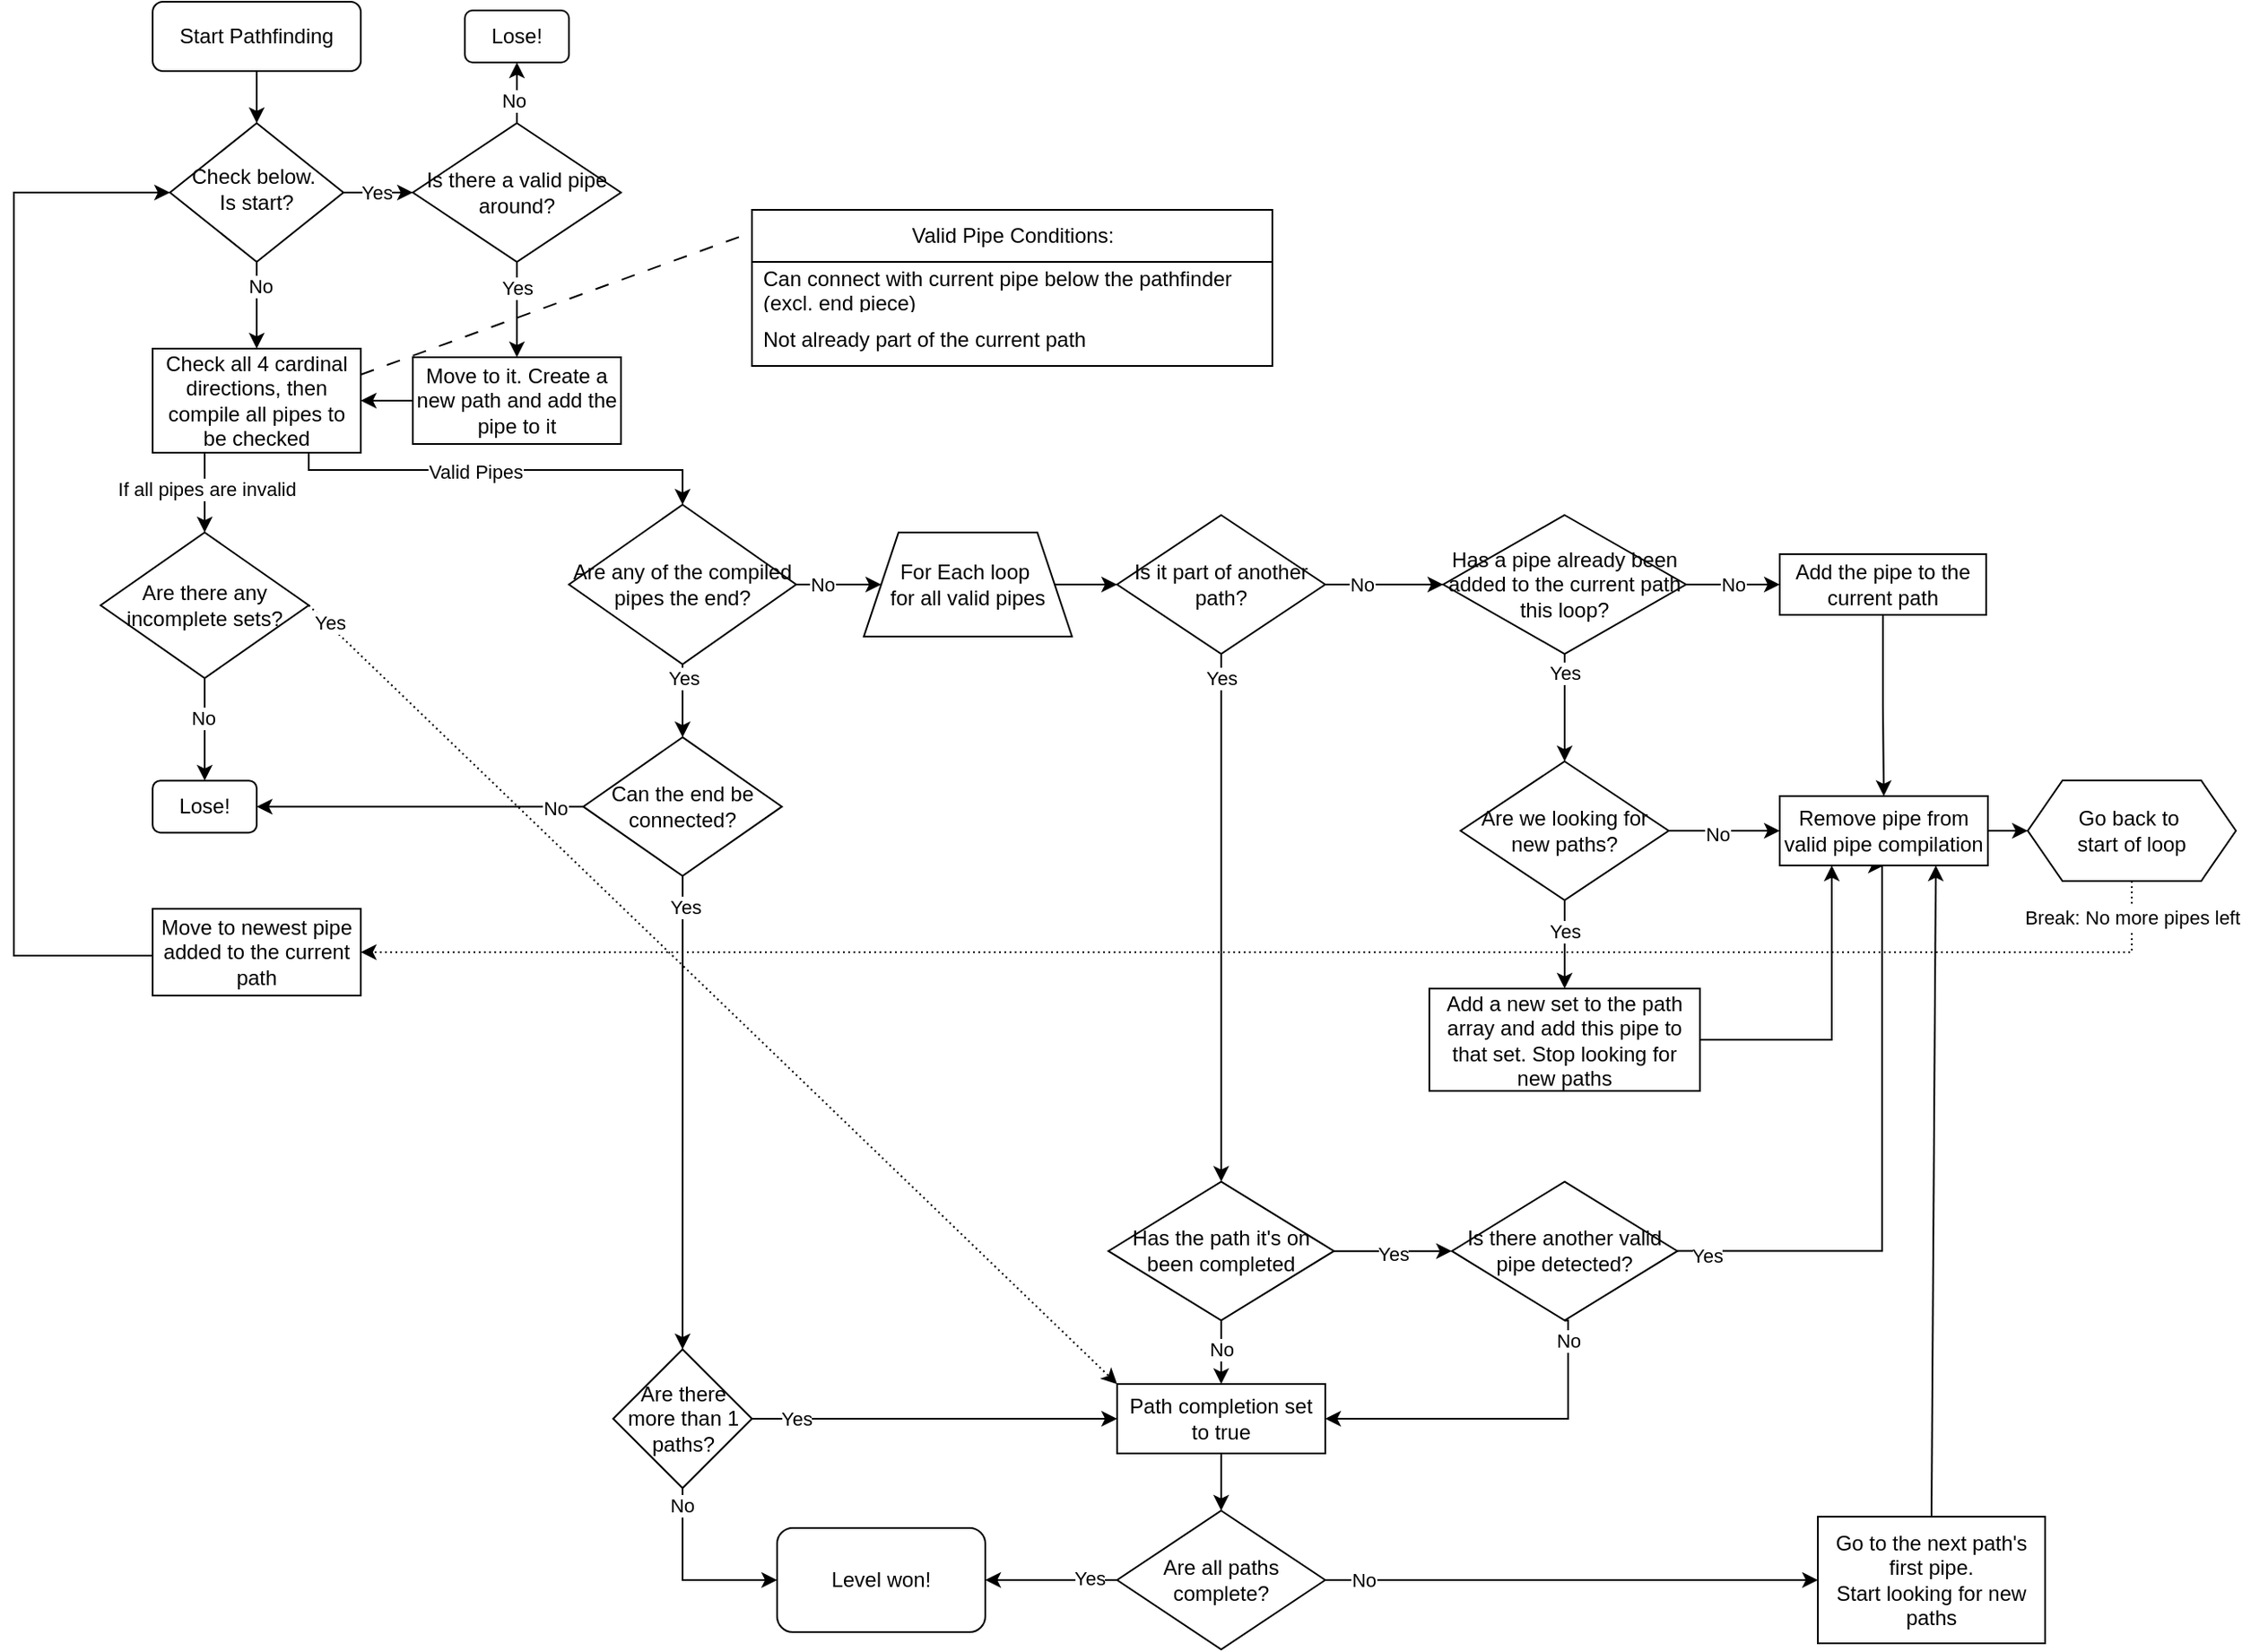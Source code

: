 <mxfile version="26.2.14">
  <diagram id="C5RBs43oDa-KdzZeNtuy" name="Page-1">
    <mxGraphModel dx="1554" dy="831" grid="1" gridSize="10" guides="1" tooltips="1" connect="1" arrows="1" fold="1" page="1" pageScale="1" pageWidth="827" pageHeight="1169" math="0" shadow="0">
      <root>
        <mxCell id="WIyWlLk6GJQsqaUBKTNV-0" />
        <mxCell id="WIyWlLk6GJQsqaUBKTNV-1" parent="WIyWlLk6GJQsqaUBKTNV-0" />
        <mxCell id="YJp_mqwVn2AKoj8mRflq-43" style="rounded=0;orthogonalLoop=1;jettySize=auto;html=1;endArrow=none;startFill=0;dashed=1;dashPattern=8 8;exitX=1;exitY=0.25;exitDx=0;exitDy=0;entryX=-0.006;entryY=0.151;entryDx=0;entryDy=0;entryPerimeter=0;" edge="1" parent="WIyWlLk6GJQsqaUBKTNV-1" source="YJp_mqwVn2AKoj8mRflq-21" target="YJp_mqwVn2AKoj8mRflq-45">
          <mxGeometry relative="1" as="geometry">
            <mxPoint x="545" y="225" as="targetPoint" />
          </mxGeometry>
        </mxCell>
        <mxCell id="WIyWlLk6GJQsqaUBKTNV-3" value="Start Pathfinding" style="rounded=1;whiteSpace=wrap;html=1;fontSize=12;glass=0;strokeWidth=1;shadow=0;" parent="WIyWlLk6GJQsqaUBKTNV-1" vertex="1">
          <mxGeometry x="160" y="100" width="120" height="40" as="geometry" />
        </mxCell>
        <mxCell id="x1WwE9KoJjIle77bkikw-55" style="edgeStyle=orthogonalEdgeStyle;rounded=0;orthogonalLoop=1;jettySize=auto;html=1;entryX=0.5;entryY=0;entryDx=0;entryDy=0;" parent="WIyWlLk6GJQsqaUBKTNV-1" source="WIyWlLk6GJQsqaUBKTNV-6" target="YJp_mqwVn2AKoj8mRflq-21" edge="1">
          <mxGeometry relative="1" as="geometry">
            <mxPoint x="220" y="330" as="targetPoint" />
          </mxGeometry>
        </mxCell>
        <mxCell id="x1WwE9KoJjIle77bkikw-56" value="No" style="edgeLabel;html=1;align=center;verticalAlign=middle;resizable=0;points=[];" parent="x1WwE9KoJjIle77bkikw-55" vertex="1" connectable="0">
          <mxGeometry x="-0.453" y="2" relative="1" as="geometry">
            <mxPoint as="offset" />
          </mxGeometry>
        </mxCell>
        <mxCell id="YJp_mqwVn2AKoj8mRflq-99" style="edgeStyle=orthogonalEdgeStyle;rounded=0;orthogonalLoop=1;jettySize=auto;html=1;entryX=0;entryY=0.5;entryDx=0;entryDy=0;" edge="1" parent="WIyWlLk6GJQsqaUBKTNV-1" source="WIyWlLk6GJQsqaUBKTNV-6" target="YJp_mqwVn2AKoj8mRflq-98">
          <mxGeometry relative="1" as="geometry" />
        </mxCell>
        <mxCell id="YJp_mqwVn2AKoj8mRflq-100" value="Yes" style="edgeLabel;html=1;align=center;verticalAlign=middle;resizable=0;points=[];" vertex="1" connectable="0" parent="YJp_mqwVn2AKoj8mRflq-99">
          <mxGeometry x="-0.71" relative="1" as="geometry">
            <mxPoint x="13" as="offset" />
          </mxGeometry>
        </mxCell>
        <mxCell id="WIyWlLk6GJQsqaUBKTNV-6" value="&lt;div&gt;Check below.&amp;nbsp;&lt;/div&gt;&lt;div&gt;Is start?&lt;/div&gt;" style="rhombus;whiteSpace=wrap;html=1;shadow=0;fontFamily=Helvetica;fontSize=12;align=center;strokeWidth=1;spacing=6;spacingTop=-4;" parent="WIyWlLk6GJQsqaUBKTNV-1" vertex="1">
          <mxGeometry x="170" y="170" width="100" height="80" as="geometry" />
        </mxCell>
        <mxCell id="x1WwE9KoJjIle77bkikw-3" style="edgeStyle=orthogonalEdgeStyle;rounded=0;orthogonalLoop=1;jettySize=auto;html=1;entryX=0.5;entryY=0;entryDx=0;entryDy=0;exitX=0.5;exitY=1;exitDx=0;exitDy=0;" parent="WIyWlLk6GJQsqaUBKTNV-1" source="YJp_mqwVn2AKoj8mRflq-98" target="x1WwE9KoJjIle77bkikw-4" edge="1">
          <mxGeometry relative="1" as="geometry">
            <mxPoint x="380" y="260" as="targetPoint" />
            <mxPoint x="380" y="230" as="sourcePoint" />
          </mxGeometry>
        </mxCell>
        <mxCell id="YJp_mqwVn2AKoj8mRflq-102" value="Yes" style="edgeLabel;html=1;align=center;verticalAlign=middle;resizable=0;points=[];" vertex="1" connectable="0" parent="x1WwE9KoJjIle77bkikw-3">
          <mxGeometry x="-0.864" relative="1" as="geometry">
            <mxPoint y="11" as="offset" />
          </mxGeometry>
        </mxCell>
        <mxCell id="YJp_mqwVn2AKoj8mRflq-103" style="edgeStyle=orthogonalEdgeStyle;rounded=0;orthogonalLoop=1;jettySize=auto;html=1;entryX=1;entryY=0.5;entryDx=0;entryDy=0;" edge="1" parent="WIyWlLk6GJQsqaUBKTNV-1" source="x1WwE9KoJjIle77bkikw-4" target="YJp_mqwVn2AKoj8mRflq-21">
          <mxGeometry relative="1" as="geometry" />
        </mxCell>
        <mxCell id="x1WwE9KoJjIle77bkikw-4" value="Move to it. Create a new path and add the pipe to it" style="rounded=0;whiteSpace=wrap;html=1;" parent="WIyWlLk6GJQsqaUBKTNV-1" vertex="1">
          <mxGeometry x="310" y="305" width="120" height="50" as="geometry" />
        </mxCell>
        <mxCell id="x1WwE9KoJjIle77bkikw-34" style="edgeStyle=orthogonalEdgeStyle;rounded=0;orthogonalLoop=1;jettySize=auto;html=1;entryX=0.5;entryY=0;entryDx=0;entryDy=0;exitX=0.5;exitY=1;exitDx=0;exitDy=0;" parent="WIyWlLk6GJQsqaUBKTNV-1" source="WIyWlLk6GJQsqaUBKTNV-3" target="WIyWlLk6GJQsqaUBKTNV-6" edge="1">
          <mxGeometry relative="1" as="geometry">
            <mxPoint x="220" y="140" as="sourcePoint" />
          </mxGeometry>
        </mxCell>
        <mxCell id="x1WwE9KoJjIle77bkikw-114" style="edgeStyle=orthogonalEdgeStyle;rounded=0;orthogonalLoop=1;jettySize=auto;html=1;entryX=0;entryY=0.5;entryDx=0;entryDy=0;" parent="WIyWlLk6GJQsqaUBKTNV-1" source="x1WwE9KoJjIle77bkikw-37" target="x1WwE9KoJjIle77bkikw-111" edge="1">
          <mxGeometry relative="1" as="geometry" />
        </mxCell>
        <mxCell id="x1WwE9KoJjIle77bkikw-115" value="No" style="edgeLabel;html=1;align=center;verticalAlign=middle;resizable=0;points=[];" parent="x1WwE9KoJjIle77bkikw-114" vertex="1" connectable="0">
          <mxGeometry x="-0.149" y="-4" relative="1" as="geometry">
            <mxPoint x="-91" y="-5" as="offset" />
          </mxGeometry>
        </mxCell>
        <mxCell id="YJp_mqwVn2AKoj8mRflq-94" value="No" style="edgeLabel;html=1;align=center;verticalAlign=middle;resizable=0;points=[];" vertex="1" connectable="0" parent="x1WwE9KoJjIle77bkikw-114">
          <mxGeometry x="-0.382" relative="1" as="geometry">
            <mxPoint as="offset" />
          </mxGeometry>
        </mxCell>
        <mxCell id="YJp_mqwVn2AKoj8mRflq-1" style="edgeStyle=orthogonalEdgeStyle;rounded=0;orthogonalLoop=1;jettySize=auto;html=1;entryX=0.5;entryY=0;entryDx=0;entryDy=0;" edge="1" parent="WIyWlLk6GJQsqaUBKTNV-1" source="x1WwE9KoJjIle77bkikw-37" target="YJp_mqwVn2AKoj8mRflq-3">
          <mxGeometry relative="1" as="geometry" />
        </mxCell>
        <mxCell id="YJp_mqwVn2AKoj8mRflq-2" value="Yes" style="edgeLabel;html=1;align=center;verticalAlign=middle;resizable=0;points=[];" vertex="1" connectable="0" parent="YJp_mqwVn2AKoj8mRflq-1">
          <mxGeometry x="-0.283" y="-1" relative="1" as="geometry">
            <mxPoint x="1" y="-95" as="offset" />
          </mxGeometry>
        </mxCell>
        <mxCell id="x1WwE9KoJjIle77bkikw-37" value="Is it part of another path?" style="rhombus;whiteSpace=wrap;html=1;" parent="WIyWlLk6GJQsqaUBKTNV-1" vertex="1">
          <mxGeometry x="716" y="396" width="120" height="80" as="geometry" />
        </mxCell>
        <mxCell id="x1WwE9KoJjIle77bkikw-93" style="edgeStyle=orthogonalEdgeStyle;rounded=0;orthogonalLoop=1;jettySize=auto;html=1;" parent="WIyWlLk6GJQsqaUBKTNV-1" source="x1WwE9KoJjIle77bkikw-58" target="x1WwE9KoJjIle77bkikw-82" edge="1">
          <mxGeometry relative="1" as="geometry" />
        </mxCell>
        <mxCell id="x1WwE9KoJjIle77bkikw-58" value="Path completion set to true" style="rounded=0;whiteSpace=wrap;html=1;" parent="WIyWlLk6GJQsqaUBKTNV-1" vertex="1">
          <mxGeometry x="716" y="897" width="120" height="40" as="geometry" />
        </mxCell>
        <mxCell id="x1WwE9KoJjIle77bkikw-74" style="edgeStyle=orthogonalEdgeStyle;rounded=0;orthogonalLoop=1;jettySize=auto;html=1;entryX=0;entryY=0.5;entryDx=0;entryDy=0;" parent="WIyWlLk6GJQsqaUBKTNV-1" source="x1WwE9KoJjIle77bkikw-65" target="x1WwE9KoJjIle77bkikw-73" edge="1">
          <mxGeometry relative="1" as="geometry">
            <Array as="points">
              <mxPoint x="466" y="1010" />
            </Array>
          </mxGeometry>
        </mxCell>
        <mxCell id="x1WwE9KoJjIle77bkikw-75" value="No" style="edgeLabel;html=1;align=center;verticalAlign=middle;resizable=0;points=[];" parent="x1WwE9KoJjIle77bkikw-74" vertex="1" connectable="0">
          <mxGeometry x="-0.4" y="-2" relative="1" as="geometry">
            <mxPoint x="2" y="-51" as="offset" />
          </mxGeometry>
        </mxCell>
        <mxCell id="YJp_mqwVn2AKoj8mRflq-95" value="No" style="edgeLabel;html=1;align=center;verticalAlign=middle;resizable=0;points=[];" vertex="1" connectable="0" parent="x1WwE9KoJjIle77bkikw-74">
          <mxGeometry x="-0.811" y="-1" relative="1" as="geometry">
            <mxPoint as="offset" />
          </mxGeometry>
        </mxCell>
        <mxCell id="x1WwE9KoJjIle77bkikw-79" style="rounded=0;orthogonalLoop=1;jettySize=auto;html=1;entryX=0;entryY=0.5;entryDx=0;entryDy=0;" parent="WIyWlLk6GJQsqaUBKTNV-1" source="x1WwE9KoJjIle77bkikw-65" target="x1WwE9KoJjIle77bkikw-58" edge="1">
          <mxGeometry relative="1" as="geometry">
            <mxPoint x="635" y="1181" as="targetPoint" />
          </mxGeometry>
        </mxCell>
        <mxCell id="x1WwE9KoJjIle77bkikw-80" value="Yes" style="edgeLabel;html=1;align=center;verticalAlign=middle;resizable=0;points=[];" parent="x1WwE9KoJjIle77bkikw-79" vertex="1" connectable="0">
          <mxGeometry x="0.089" relative="1" as="geometry">
            <mxPoint x="-89" as="offset" />
          </mxGeometry>
        </mxCell>
        <mxCell id="x1WwE9KoJjIle77bkikw-65" value="Are there more than 1 paths?" style="rhombus;whiteSpace=wrap;html=1;" parent="WIyWlLk6GJQsqaUBKTNV-1" vertex="1">
          <mxGeometry x="425.5" y="877" width="80" height="80" as="geometry" />
        </mxCell>
        <mxCell id="x1WwE9KoJjIle77bkikw-73" value="Level won!" style="rounded=1;whiteSpace=wrap;html=1;" parent="WIyWlLk6GJQsqaUBKTNV-1" vertex="1">
          <mxGeometry x="520" y="980" width="120" height="60" as="geometry" />
        </mxCell>
        <mxCell id="YJp_mqwVn2AKoj8mRflq-31" style="edgeStyle=orthogonalEdgeStyle;rounded=0;orthogonalLoop=1;jettySize=auto;html=1;entryX=0;entryY=0.5;entryDx=0;entryDy=0;" edge="1" parent="WIyWlLk6GJQsqaUBKTNV-1" source="x1WwE9KoJjIle77bkikw-82" target="x1WwE9KoJjIle77bkikw-87">
          <mxGeometry relative="1" as="geometry" />
        </mxCell>
        <mxCell id="YJp_mqwVn2AKoj8mRflq-32" value="No" style="edgeLabel;html=1;align=center;verticalAlign=middle;resizable=0;points=[];" vertex="1" connectable="0" parent="YJp_mqwVn2AKoj8mRflq-31">
          <mxGeometry x="-0.6" y="-1" relative="1" as="geometry">
            <mxPoint x="-35" y="-1" as="offset" />
          </mxGeometry>
        </mxCell>
        <mxCell id="YJp_mqwVn2AKoj8mRflq-96" style="edgeStyle=orthogonalEdgeStyle;rounded=0;orthogonalLoop=1;jettySize=auto;html=1;entryX=1;entryY=0.5;entryDx=0;entryDy=0;" edge="1" parent="WIyWlLk6GJQsqaUBKTNV-1" source="x1WwE9KoJjIle77bkikw-82" target="x1WwE9KoJjIle77bkikw-73">
          <mxGeometry relative="1" as="geometry" />
        </mxCell>
        <mxCell id="YJp_mqwVn2AKoj8mRflq-97" value="Yes" style="edgeLabel;html=1;align=center;verticalAlign=middle;resizable=0;points=[];" vertex="1" connectable="0" parent="YJp_mqwVn2AKoj8mRflq-96">
          <mxGeometry x="-0.58" y="-1" relative="1" as="geometry">
            <mxPoint as="offset" />
          </mxGeometry>
        </mxCell>
        <mxCell id="x1WwE9KoJjIle77bkikw-82" value="Are all paths complete?" style="rhombus;whiteSpace=wrap;html=1;" parent="WIyWlLk6GJQsqaUBKTNV-1" vertex="1">
          <mxGeometry x="716" y="970" width="120" height="80" as="geometry" />
        </mxCell>
        <mxCell id="YJp_mqwVn2AKoj8mRflq-93" style="rounded=0;orthogonalLoop=1;jettySize=auto;html=1;exitX=0.5;exitY=0;exitDx=0;exitDy=0;entryX=0.75;entryY=1;entryDx=0;entryDy=0;" edge="1" parent="WIyWlLk6GJQsqaUBKTNV-1" source="x1WwE9KoJjIle77bkikw-87" target="YJp_mqwVn2AKoj8mRflq-33">
          <mxGeometry relative="1" as="geometry" />
        </mxCell>
        <mxCell id="x1WwE9KoJjIle77bkikw-87" value="&lt;div&gt;Go to the next path&#39;s first pipe.&lt;/div&gt;&lt;div&gt;Start looking for new paths&lt;/div&gt;" style="rounded=0;whiteSpace=wrap;html=1;" parent="WIyWlLk6GJQsqaUBKTNV-1" vertex="1">
          <mxGeometry x="1120" y="973.5" width="131" height="73" as="geometry" />
        </mxCell>
        <mxCell id="YJp_mqwVn2AKoj8mRflq-65" style="edgeStyle=orthogonalEdgeStyle;rounded=0;orthogonalLoop=1;jettySize=auto;html=1;exitX=0.5;exitY=1;exitDx=0;exitDy=0;entryX=0.5;entryY=0;entryDx=0;entryDy=0;" edge="1" parent="WIyWlLk6GJQsqaUBKTNV-1" source="x1WwE9KoJjIle77bkikw-98" target="YJp_mqwVn2AKoj8mRflq-33">
          <mxGeometry relative="1" as="geometry">
            <mxPoint x="1317" y="495.67" as="targetPoint" />
          </mxGeometry>
        </mxCell>
        <mxCell id="x1WwE9KoJjIle77bkikw-98" value="Add the pipe to the current path" style="rounded=0;whiteSpace=wrap;html=1;" parent="WIyWlLk6GJQsqaUBKTNV-1" vertex="1">
          <mxGeometry x="1098" y="418.5" width="119" height="35" as="geometry" />
        </mxCell>
        <mxCell id="x1WwE9KoJjIle77bkikw-123" style="edgeStyle=orthogonalEdgeStyle;rounded=0;orthogonalLoop=1;jettySize=auto;html=1;entryX=0.5;entryY=0;entryDx=0;entryDy=0;" parent="WIyWlLk6GJQsqaUBKTNV-1" source="x1WwE9KoJjIle77bkikw-111" target="YJp_mqwVn2AKoj8mRflq-8" edge="1">
          <mxGeometry relative="1" as="geometry" />
        </mxCell>
        <mxCell id="x1WwE9KoJjIle77bkikw-124" value="Yes" style="edgeLabel;html=1;align=center;verticalAlign=middle;resizable=0;points=[];" parent="x1WwE9KoJjIle77bkikw-123" vertex="1" connectable="0">
          <mxGeometry x="-0.24" y="2" relative="1" as="geometry">
            <mxPoint x="-2" y="-13" as="offset" />
          </mxGeometry>
        </mxCell>
        <mxCell id="x1WwE9KoJjIle77bkikw-132" style="edgeStyle=orthogonalEdgeStyle;rounded=0;orthogonalLoop=1;jettySize=auto;html=1;entryX=0;entryY=0.5;entryDx=0;entryDy=0;" parent="WIyWlLk6GJQsqaUBKTNV-1" source="x1WwE9KoJjIle77bkikw-111" target="x1WwE9KoJjIle77bkikw-98" edge="1">
          <mxGeometry relative="1" as="geometry" />
        </mxCell>
        <mxCell id="x1WwE9KoJjIle77bkikw-133" value="No" style="edgeLabel;html=1;align=center;verticalAlign=middle;resizable=0;points=[];" parent="x1WwE9KoJjIle77bkikw-132" vertex="1" connectable="0">
          <mxGeometry x="-0.021" y="-1" relative="1" as="geometry">
            <mxPoint y="-1" as="offset" />
          </mxGeometry>
        </mxCell>
        <mxCell id="x1WwE9KoJjIle77bkikw-111" value="Has a pipe already been added to the current path this loop?" style="rhombus;whiteSpace=wrap;html=1;" parent="WIyWlLk6GJQsqaUBKTNV-1" vertex="1">
          <mxGeometry x="904" y="396" width="140" height="80" as="geometry" />
        </mxCell>
        <mxCell id="YJp_mqwVn2AKoj8mRflq-90" style="edgeStyle=orthogonalEdgeStyle;rounded=0;orthogonalLoop=1;jettySize=auto;html=1;entryX=0.25;entryY=1;entryDx=0;entryDy=0;" edge="1" parent="WIyWlLk6GJQsqaUBKTNV-1" source="x1WwE9KoJjIle77bkikw-120" target="YJp_mqwVn2AKoj8mRflq-33">
          <mxGeometry relative="1" as="geometry" />
        </mxCell>
        <mxCell id="x1WwE9KoJjIle77bkikw-120" value="&lt;div&gt;Add a new set to the path array and add this pipe to that set. Stop looking for new paths&lt;/div&gt;" style="rounded=0;whiteSpace=wrap;html=1;" parent="WIyWlLk6GJQsqaUBKTNV-1" vertex="1">
          <mxGeometry x="896" y="669" width="156" height="59" as="geometry" />
        </mxCell>
        <mxCell id="YJp_mqwVn2AKoj8mRflq-6" style="edgeStyle=orthogonalEdgeStyle;rounded=0;orthogonalLoop=1;jettySize=auto;html=1;entryX=0.5;entryY=0;entryDx=0;entryDy=0;exitX=0.5;exitY=1;exitDx=0;exitDy=0;" edge="1" parent="WIyWlLk6GJQsqaUBKTNV-1" source="YJp_mqwVn2AKoj8mRflq-3" target="x1WwE9KoJjIle77bkikw-58">
          <mxGeometry relative="1" as="geometry">
            <mxPoint x="776" y="856" as="sourcePoint" />
          </mxGeometry>
        </mxCell>
        <mxCell id="YJp_mqwVn2AKoj8mRflq-7" value="No" style="edgeLabel;html=1;align=center;verticalAlign=middle;resizable=0;points=[];" vertex="1" connectable="0" parent="YJp_mqwVn2AKoj8mRflq-6">
          <mxGeometry x="-0.098" relative="1" as="geometry">
            <mxPoint as="offset" />
          </mxGeometry>
        </mxCell>
        <mxCell id="YJp_mqwVn2AKoj8mRflq-23" style="rounded=0;orthogonalLoop=1;jettySize=auto;html=1;entryX=0;entryY=0.5;entryDx=0;entryDy=0;exitX=1;exitY=0.5;exitDx=0;exitDy=0;" edge="1" parent="WIyWlLk6GJQsqaUBKTNV-1" source="YJp_mqwVn2AKoj8mRflq-3" target="YJp_mqwVn2AKoj8mRflq-22">
          <mxGeometry relative="1" as="geometry" />
        </mxCell>
        <mxCell id="YJp_mqwVn2AKoj8mRflq-24" value="Yes" style="edgeLabel;html=1;align=center;verticalAlign=middle;resizable=0;points=[];" vertex="1" connectable="0" parent="YJp_mqwVn2AKoj8mRflq-23">
          <mxGeometry x="-0.019" y="-1" relative="1" as="geometry">
            <mxPoint as="offset" />
          </mxGeometry>
        </mxCell>
        <mxCell id="YJp_mqwVn2AKoj8mRflq-3" value="Has the path it&#39;s on been completed" style="rhombus;whiteSpace=wrap;html=1;" vertex="1" parent="WIyWlLk6GJQsqaUBKTNV-1">
          <mxGeometry x="711" y="780.33" width="130" height="80" as="geometry" />
        </mxCell>
        <mxCell id="YJp_mqwVn2AKoj8mRflq-9" style="edgeStyle=orthogonalEdgeStyle;rounded=0;orthogonalLoop=1;jettySize=auto;html=1;entryX=0.5;entryY=0;entryDx=0;entryDy=0;" edge="1" parent="WIyWlLk6GJQsqaUBKTNV-1" source="YJp_mqwVn2AKoj8mRflq-8" target="x1WwE9KoJjIle77bkikw-120">
          <mxGeometry relative="1" as="geometry" />
        </mxCell>
        <mxCell id="YJp_mqwVn2AKoj8mRflq-10" value="Yes" style="edgeLabel;html=1;align=center;verticalAlign=middle;resizable=0;points=[];" vertex="1" connectable="0" parent="YJp_mqwVn2AKoj8mRflq-9">
          <mxGeometry x="-0.02" y="-1" relative="1" as="geometry">
            <mxPoint x="1" y="-7" as="offset" />
          </mxGeometry>
        </mxCell>
        <mxCell id="YJp_mqwVn2AKoj8mRflq-63" style="edgeStyle=orthogonalEdgeStyle;rounded=0;orthogonalLoop=1;jettySize=auto;html=1;entryX=0;entryY=0.5;entryDx=0;entryDy=0;" edge="1" parent="WIyWlLk6GJQsqaUBKTNV-1" source="YJp_mqwVn2AKoj8mRflq-8" target="YJp_mqwVn2AKoj8mRflq-33">
          <mxGeometry relative="1" as="geometry">
            <mxPoint x="1114" y="578" as="targetPoint" />
          </mxGeometry>
        </mxCell>
        <mxCell id="YJp_mqwVn2AKoj8mRflq-64" value="No" style="edgeLabel;html=1;align=center;verticalAlign=middle;resizable=0;points=[];" vertex="1" connectable="0" parent="YJp_mqwVn2AKoj8mRflq-63">
          <mxGeometry x="-0.138" y="-2" relative="1" as="geometry">
            <mxPoint as="offset" />
          </mxGeometry>
        </mxCell>
        <mxCell id="YJp_mqwVn2AKoj8mRflq-8" value="Are we looking for new paths?" style="rhombus;whiteSpace=wrap;html=1;" vertex="1" parent="WIyWlLk6GJQsqaUBKTNV-1">
          <mxGeometry x="914" y="538" width="120" height="80" as="geometry" />
        </mxCell>
        <mxCell id="YJp_mqwVn2AKoj8mRflq-20" style="edgeStyle=orthogonalEdgeStyle;rounded=0;orthogonalLoop=1;jettySize=auto;html=1;entryX=0;entryY=0.5;entryDx=0;entryDy=0;" edge="1" parent="WIyWlLk6GJQsqaUBKTNV-1" source="YJp_mqwVn2AKoj8mRflq-18" target="WIyWlLk6GJQsqaUBKTNV-6">
          <mxGeometry relative="1" as="geometry">
            <mxPoint x="80" y="170" as="targetPoint" />
            <Array as="points">
              <mxPoint x="80" y="650" />
              <mxPoint x="80" y="210" />
            </Array>
          </mxGeometry>
        </mxCell>
        <mxCell id="YJp_mqwVn2AKoj8mRflq-18" value="Move to newest pipe added to the current path" style="rounded=0;whiteSpace=wrap;html=1;" vertex="1" parent="WIyWlLk6GJQsqaUBKTNV-1">
          <mxGeometry x="160" y="623" width="120" height="50" as="geometry" />
        </mxCell>
        <mxCell id="YJp_mqwVn2AKoj8mRflq-82" style="edgeStyle=orthogonalEdgeStyle;rounded=0;orthogonalLoop=1;jettySize=auto;html=1;exitX=0.75;exitY=1;exitDx=0;exitDy=0;entryX=0.5;entryY=0;entryDx=0;entryDy=0;" edge="1" parent="WIyWlLk6GJQsqaUBKTNV-1" source="YJp_mqwVn2AKoj8mRflq-21" target="YJp_mqwVn2AKoj8mRflq-41">
          <mxGeometry relative="1" as="geometry">
            <Array as="points">
              <mxPoint x="250" y="370" />
              <mxPoint x="466" y="370" />
            </Array>
          </mxGeometry>
        </mxCell>
        <mxCell id="YJp_mqwVn2AKoj8mRflq-87" value="Valid Pipes" style="edgeLabel;html=1;align=center;verticalAlign=middle;resizable=0;points=[];" vertex="1" connectable="0" parent="YJp_mqwVn2AKoj8mRflq-82">
          <mxGeometry x="-0.138" y="-1" relative="1" as="geometry">
            <mxPoint as="offset" />
          </mxGeometry>
        </mxCell>
        <mxCell id="YJp_mqwVn2AKoj8mRflq-88" style="edgeStyle=orthogonalEdgeStyle;rounded=0;orthogonalLoop=1;jettySize=auto;html=1;exitX=0.25;exitY=1;exitDx=0;exitDy=0;entryX=0.5;entryY=0;entryDx=0;entryDy=0;" edge="1" parent="WIyWlLk6GJQsqaUBKTNV-1" source="YJp_mqwVn2AKoj8mRflq-21" target="YJp_mqwVn2AKoj8mRflq-108">
          <mxGeometry relative="1" as="geometry">
            <mxPoint x="190" y="406" as="targetPoint" />
          </mxGeometry>
        </mxCell>
        <mxCell id="YJp_mqwVn2AKoj8mRflq-89" value="If all pipes are invalid" style="edgeLabel;html=1;align=center;verticalAlign=middle;resizable=0;points=[];" vertex="1" connectable="0" parent="YJp_mqwVn2AKoj8mRflq-88">
          <mxGeometry x="-0.102" y="1" relative="1" as="geometry">
            <mxPoint as="offset" />
          </mxGeometry>
        </mxCell>
        <mxCell id="YJp_mqwVn2AKoj8mRflq-21" value="&lt;div&gt;Check all 4 cardinal directions, then&lt;/div&gt;&lt;div&gt;compile all pipes to be checked&lt;/div&gt;" style="rounded=0;whiteSpace=wrap;html=1;" vertex="1" parent="WIyWlLk6GJQsqaUBKTNV-1">
          <mxGeometry x="160" y="300" width="120" height="60" as="geometry" />
        </mxCell>
        <mxCell id="YJp_mqwVn2AKoj8mRflq-29" style="rounded=0;orthogonalLoop=1;jettySize=auto;html=1;entryX=1;entryY=0.5;entryDx=0;entryDy=0;edgeStyle=orthogonalEdgeStyle;exitX=0.5;exitY=1;exitDx=0;exitDy=0;" edge="1" parent="WIyWlLk6GJQsqaUBKTNV-1" source="YJp_mqwVn2AKoj8mRflq-22" target="x1WwE9KoJjIle77bkikw-58">
          <mxGeometry relative="1" as="geometry">
            <mxPoint x="976" y="816" as="sourcePoint" />
            <Array as="points">
              <mxPoint x="976" y="917" />
            </Array>
          </mxGeometry>
        </mxCell>
        <mxCell id="YJp_mqwVn2AKoj8mRflq-30" value="No" style="edgeLabel;html=1;align=center;verticalAlign=middle;resizable=0;points=[];" vertex="1" connectable="0" parent="YJp_mqwVn2AKoj8mRflq-29">
          <mxGeometry x="-0.543" y="-1" relative="1" as="geometry">
            <mxPoint x="1" y="-32" as="offset" />
          </mxGeometry>
        </mxCell>
        <mxCell id="YJp_mqwVn2AKoj8mRflq-61" style="edgeStyle=orthogonalEdgeStyle;rounded=0;orthogonalLoop=1;jettySize=auto;html=1;entryX=0.5;entryY=1;entryDx=0;entryDy=0;" edge="1" parent="WIyWlLk6GJQsqaUBKTNV-1" source="YJp_mqwVn2AKoj8mRflq-22" target="YJp_mqwVn2AKoj8mRflq-33">
          <mxGeometry relative="1" as="geometry">
            <mxPoint x="1155.5" y="594.5" as="targetPoint" />
            <Array as="points">
              <mxPoint x="1157" y="820" />
            </Array>
          </mxGeometry>
        </mxCell>
        <mxCell id="YJp_mqwVn2AKoj8mRflq-62" value="Yes" style="edgeLabel;html=1;align=center;verticalAlign=middle;resizable=0;points=[];" vertex="1" connectable="0" parent="YJp_mqwVn2AKoj8mRflq-61">
          <mxGeometry x="-0.901" y="-2" relative="1" as="geometry">
            <mxPoint as="offset" />
          </mxGeometry>
        </mxCell>
        <mxCell id="YJp_mqwVn2AKoj8mRflq-22" value="Is there another valid pipe detected?" style="rhombus;whiteSpace=wrap;html=1;" vertex="1" parent="WIyWlLk6GJQsqaUBKTNV-1">
          <mxGeometry x="909" y="780.33" width="130" height="80" as="geometry" />
        </mxCell>
        <mxCell id="YJp_mqwVn2AKoj8mRflq-77" style="edgeStyle=orthogonalEdgeStyle;rounded=0;orthogonalLoop=1;jettySize=auto;html=1;entryX=0;entryY=0.5;entryDx=0;entryDy=0;" edge="1" parent="WIyWlLk6GJQsqaUBKTNV-1" source="YJp_mqwVn2AKoj8mRflq-33" target="YJp_mqwVn2AKoj8mRflq-78">
          <mxGeometry relative="1" as="geometry">
            <mxPoint x="1262" y="577.67" as="targetPoint" />
          </mxGeometry>
        </mxCell>
        <mxCell id="YJp_mqwVn2AKoj8mRflq-33" value="Remove pipe from valid pipe compilation" style="rounded=0;whiteSpace=wrap;html=1;" vertex="1" parent="WIyWlLk6GJQsqaUBKTNV-1">
          <mxGeometry x="1098" y="558" width="120" height="40" as="geometry" />
        </mxCell>
        <mxCell id="YJp_mqwVn2AKoj8mRflq-70" style="edgeStyle=orthogonalEdgeStyle;rounded=0;orthogonalLoop=1;jettySize=auto;html=1;entryX=0;entryY=0.5;entryDx=0;entryDy=0;" edge="1" parent="WIyWlLk6GJQsqaUBKTNV-1" source="YJp_mqwVn2AKoj8mRflq-41" target="YJp_mqwVn2AKoj8mRflq-68">
          <mxGeometry relative="1" as="geometry" />
        </mxCell>
        <mxCell id="YJp_mqwVn2AKoj8mRflq-71" value="No" style="edgeLabel;html=1;align=center;verticalAlign=middle;resizable=0;points=[];" vertex="1" connectable="0" parent="YJp_mqwVn2AKoj8mRflq-70">
          <mxGeometry x="-0.808" y="1" relative="1" as="geometry">
            <mxPoint x="10" y="1" as="offset" />
          </mxGeometry>
        </mxCell>
        <mxCell id="YJp_mqwVn2AKoj8mRflq-115" style="edgeStyle=orthogonalEdgeStyle;rounded=0;orthogonalLoop=1;jettySize=auto;html=1;entryX=0.5;entryY=0;entryDx=0;entryDy=0;" edge="1" parent="WIyWlLk6GJQsqaUBKTNV-1" source="YJp_mqwVn2AKoj8mRflq-41" target="YJp_mqwVn2AKoj8mRflq-114">
          <mxGeometry relative="1" as="geometry" />
        </mxCell>
        <mxCell id="YJp_mqwVn2AKoj8mRflq-124" value="Yes" style="edgeLabel;html=1;align=center;verticalAlign=middle;resizable=0;points=[];" vertex="1" connectable="0" parent="YJp_mqwVn2AKoj8mRflq-115">
          <mxGeometry x="-0.287" y="1" relative="1" as="geometry">
            <mxPoint x="-1" y="-7" as="offset" />
          </mxGeometry>
        </mxCell>
        <mxCell id="YJp_mqwVn2AKoj8mRflq-41" value="Are any of the compiled pipes the end?" style="rhombus;whiteSpace=wrap;html=1;" vertex="1" parent="WIyWlLk6GJQsqaUBKTNV-1">
          <mxGeometry x="400" y="390" width="131" height="92" as="geometry" />
        </mxCell>
        <mxCell id="YJp_mqwVn2AKoj8mRflq-45" value="Valid Pipe Conditions:" style="swimlane;fontStyle=0;childLayout=stackLayout;horizontal=1;startSize=30;horizontalStack=0;resizeParent=1;resizeParentMax=0;resizeLast=0;collapsible=1;marginBottom=0;whiteSpace=wrap;html=1;" vertex="1" parent="WIyWlLk6GJQsqaUBKTNV-1">
          <mxGeometry x="505.5" y="220" width="300" height="90" as="geometry" />
        </mxCell>
        <mxCell id="YJp_mqwVn2AKoj8mRflq-46" value="Can connect with current pipe below the pathfinder (excl. end piece)" style="text;strokeColor=none;fillColor=none;align=left;verticalAlign=middle;spacingLeft=4;spacingRight=4;overflow=hidden;points=[[0,0.5],[1,0.5]];portConstraint=eastwest;rotatable=0;whiteSpace=wrap;html=1;" vertex="1" parent="YJp_mqwVn2AKoj8mRflq-45">
          <mxGeometry y="30" width="300" height="30" as="geometry" />
        </mxCell>
        <mxCell id="YJp_mqwVn2AKoj8mRflq-47" value="Not already part of the current path" style="text;strokeColor=none;fillColor=none;align=left;verticalAlign=middle;spacingLeft=4;spacingRight=4;overflow=hidden;points=[[0,0.5],[1,0.5]];portConstraint=eastwest;rotatable=0;whiteSpace=wrap;html=1;" vertex="1" parent="YJp_mqwVn2AKoj8mRflq-45">
          <mxGeometry y="60" width="300" height="30" as="geometry" />
        </mxCell>
        <mxCell id="YJp_mqwVn2AKoj8mRflq-68" value="&lt;div&gt;For Each loop&amp;nbsp;&lt;/div&gt;&lt;div&gt;for all valid pipes&lt;/div&gt;" style="shape=trapezoid;perimeter=trapezoidPerimeter;whiteSpace=wrap;html=1;fixedSize=1;" vertex="1" parent="WIyWlLk6GJQsqaUBKTNV-1">
          <mxGeometry x="570" y="406" width="120" height="60" as="geometry" />
        </mxCell>
        <mxCell id="YJp_mqwVn2AKoj8mRflq-73" style="edgeStyle=orthogonalEdgeStyle;rounded=0;orthogonalLoop=1;jettySize=auto;html=1;entryX=0;entryY=0.5;entryDx=0;entryDy=0;exitX=1;exitY=0.5;exitDx=0;exitDy=0;" edge="1" parent="WIyWlLk6GJQsqaUBKTNV-1" source="YJp_mqwVn2AKoj8mRflq-68" target="x1WwE9KoJjIle77bkikw-37">
          <mxGeometry relative="1" as="geometry">
            <mxPoint x="651" y="436" as="sourcePoint" />
          </mxGeometry>
        </mxCell>
        <mxCell id="YJp_mqwVn2AKoj8mRflq-85" style="edgeStyle=orthogonalEdgeStyle;rounded=0;orthogonalLoop=1;jettySize=auto;html=1;entryX=1;entryY=0.5;entryDx=0;entryDy=0;dashed=1;dashPattern=1 2;exitX=0.5;exitY=1;exitDx=0;exitDy=0;" edge="1" parent="WIyWlLk6GJQsqaUBKTNV-1" source="YJp_mqwVn2AKoj8mRflq-78" target="YJp_mqwVn2AKoj8mRflq-18">
          <mxGeometry relative="1" as="geometry">
            <Array as="points">
              <mxPoint x="1301" y="648" />
            </Array>
          </mxGeometry>
        </mxCell>
        <mxCell id="YJp_mqwVn2AKoj8mRflq-86" value="Break: No more pipes left" style="edgeLabel;html=1;align=center;verticalAlign=middle;resizable=0;points=[];" vertex="1" connectable="0" parent="YJp_mqwVn2AKoj8mRflq-85">
          <mxGeometry x="-0.96" relative="1" as="geometry">
            <mxPoint as="offset" />
          </mxGeometry>
        </mxCell>
        <mxCell id="YJp_mqwVn2AKoj8mRflq-78" value="&lt;div&gt;Go back to&amp;nbsp;&lt;/div&gt;&lt;div&gt;start of loop&lt;/div&gt;" style="shape=hexagon;perimeter=hexagonPerimeter2;whiteSpace=wrap;html=1;fixedSize=1;" vertex="1" parent="WIyWlLk6GJQsqaUBKTNV-1">
          <mxGeometry x="1241" y="549" width="120" height="58" as="geometry" />
        </mxCell>
        <mxCell id="YJp_mqwVn2AKoj8mRflq-104" style="edgeStyle=orthogonalEdgeStyle;rounded=0;orthogonalLoop=1;jettySize=auto;html=1;entryX=0.5;entryY=1;entryDx=0;entryDy=0;" edge="1" parent="WIyWlLk6GJQsqaUBKTNV-1" source="YJp_mqwVn2AKoj8mRflq-98" target="YJp_mqwVn2AKoj8mRflq-106">
          <mxGeometry relative="1" as="geometry">
            <mxPoint x="370" y="120" as="targetPoint" />
          </mxGeometry>
        </mxCell>
        <mxCell id="YJp_mqwVn2AKoj8mRflq-105" value="No" style="edgeLabel;html=1;align=center;verticalAlign=middle;resizable=0;points=[];" vertex="1" connectable="0" parent="YJp_mqwVn2AKoj8mRflq-104">
          <mxGeometry x="-0.406" y="2" relative="1" as="geometry">
            <mxPoint as="offset" />
          </mxGeometry>
        </mxCell>
        <mxCell id="YJp_mqwVn2AKoj8mRflq-98" value="Is there a valid pipe around?" style="rhombus;whiteSpace=wrap;html=1;" vertex="1" parent="WIyWlLk6GJQsqaUBKTNV-1">
          <mxGeometry x="310" y="170" width="120" height="80" as="geometry" />
        </mxCell>
        <mxCell id="YJp_mqwVn2AKoj8mRflq-106" value="Lose!" style="rounded=1;whiteSpace=wrap;html=1;" vertex="1" parent="WIyWlLk6GJQsqaUBKTNV-1">
          <mxGeometry x="340" y="105" width="60" height="30" as="geometry" />
        </mxCell>
        <mxCell id="YJp_mqwVn2AKoj8mRflq-109" style="edgeStyle=orthogonalEdgeStyle;rounded=0;orthogonalLoop=1;jettySize=auto;html=1;" edge="1" parent="WIyWlLk6GJQsqaUBKTNV-1" source="YJp_mqwVn2AKoj8mRflq-108" target="YJp_mqwVn2AKoj8mRflq-117">
          <mxGeometry relative="1" as="geometry">
            <mxPoint x="190" y="550" as="targetPoint" />
          </mxGeometry>
        </mxCell>
        <mxCell id="YJp_mqwVn2AKoj8mRflq-110" value="No" style="edgeLabel;html=1;align=center;verticalAlign=middle;resizable=0;points=[];" vertex="1" connectable="0" parent="YJp_mqwVn2AKoj8mRflq-109">
          <mxGeometry x="-0.24" y="-1" relative="1" as="geometry">
            <mxPoint as="offset" />
          </mxGeometry>
        </mxCell>
        <mxCell id="YJp_mqwVn2AKoj8mRflq-111" style="rounded=0;orthogonalLoop=1;jettySize=auto;html=1;entryX=0;entryY=0;entryDx=0;entryDy=0;dashed=1;dashPattern=1 2;exitX=1;exitY=0.5;exitDx=0;exitDy=0;" edge="1" parent="WIyWlLk6GJQsqaUBKTNV-1" source="YJp_mqwVn2AKoj8mRflq-108" target="x1WwE9KoJjIle77bkikw-58">
          <mxGeometry relative="1" as="geometry">
            <mxPoint x="340" y="498" as="targetPoint" />
          </mxGeometry>
        </mxCell>
        <mxCell id="YJp_mqwVn2AKoj8mRflq-112" value="Yes" style="edgeLabel;html=1;align=center;verticalAlign=middle;resizable=0;points=[];" vertex="1" connectable="0" parent="YJp_mqwVn2AKoj8mRflq-111">
          <mxGeometry x="-0.406" y="1" relative="1" as="geometry">
            <mxPoint x="-240" y="-134" as="offset" />
          </mxGeometry>
        </mxCell>
        <mxCell id="YJp_mqwVn2AKoj8mRflq-123" value="Yes" style="edgeLabel;html=1;align=center;verticalAlign=middle;resizable=0;points=[];" vertex="1" connectable="0" parent="YJp_mqwVn2AKoj8mRflq-111">
          <mxGeometry x="-0.952" y="1" relative="1" as="geometry">
            <mxPoint as="offset" />
          </mxGeometry>
        </mxCell>
        <mxCell id="YJp_mqwVn2AKoj8mRflq-108" value="&lt;div&gt;Are there any&lt;/div&gt;&lt;div&gt;incomplete sets?&lt;/div&gt;" style="rhombus;whiteSpace=wrap;html=1;" vertex="1" parent="WIyWlLk6GJQsqaUBKTNV-1">
          <mxGeometry x="130" y="406" width="120" height="84" as="geometry" />
        </mxCell>
        <mxCell id="YJp_mqwVn2AKoj8mRflq-119" style="edgeStyle=orthogonalEdgeStyle;rounded=0;orthogonalLoop=1;jettySize=auto;html=1;entryX=1;entryY=0.5;entryDx=0;entryDy=0;" edge="1" parent="WIyWlLk6GJQsqaUBKTNV-1" source="YJp_mqwVn2AKoj8mRflq-114" target="YJp_mqwVn2AKoj8mRflq-117">
          <mxGeometry relative="1" as="geometry" />
        </mxCell>
        <mxCell id="YJp_mqwVn2AKoj8mRflq-120" value="No" style="edgeLabel;html=1;align=center;verticalAlign=middle;resizable=0;points=[];" vertex="1" connectable="0" parent="YJp_mqwVn2AKoj8mRflq-119">
          <mxGeometry x="-0.82" y="1" relative="1" as="geometry">
            <mxPoint as="offset" />
          </mxGeometry>
        </mxCell>
        <mxCell id="YJp_mqwVn2AKoj8mRflq-121" style="edgeStyle=orthogonalEdgeStyle;rounded=0;orthogonalLoop=1;jettySize=auto;html=1;entryX=0.5;entryY=0;entryDx=0;entryDy=0;" edge="1" parent="WIyWlLk6GJQsqaUBKTNV-1" source="YJp_mqwVn2AKoj8mRflq-114" target="x1WwE9KoJjIle77bkikw-65">
          <mxGeometry relative="1" as="geometry" />
        </mxCell>
        <mxCell id="YJp_mqwVn2AKoj8mRflq-122" value="Yes" style="edgeLabel;html=1;align=center;verticalAlign=middle;resizable=0;points=[];" vertex="1" connectable="0" parent="YJp_mqwVn2AKoj8mRflq-121">
          <mxGeometry x="-0.871" y="1" relative="1" as="geometry">
            <mxPoint as="offset" />
          </mxGeometry>
        </mxCell>
        <mxCell id="YJp_mqwVn2AKoj8mRflq-114" value="&lt;div&gt;Can the end be&lt;/div&gt;&lt;div&gt;connected?&lt;/div&gt;" style="rhombus;whiteSpace=wrap;html=1;" vertex="1" parent="WIyWlLk6GJQsqaUBKTNV-1">
          <mxGeometry x="408.25" y="524.07" width="114.5" height="80" as="geometry" />
        </mxCell>
        <mxCell id="YJp_mqwVn2AKoj8mRflq-117" value="Lose!" style="rounded=1;whiteSpace=wrap;html=1;" vertex="1" parent="WIyWlLk6GJQsqaUBKTNV-1">
          <mxGeometry x="160" y="549.07" width="60" height="30" as="geometry" />
        </mxCell>
      </root>
    </mxGraphModel>
  </diagram>
</mxfile>
